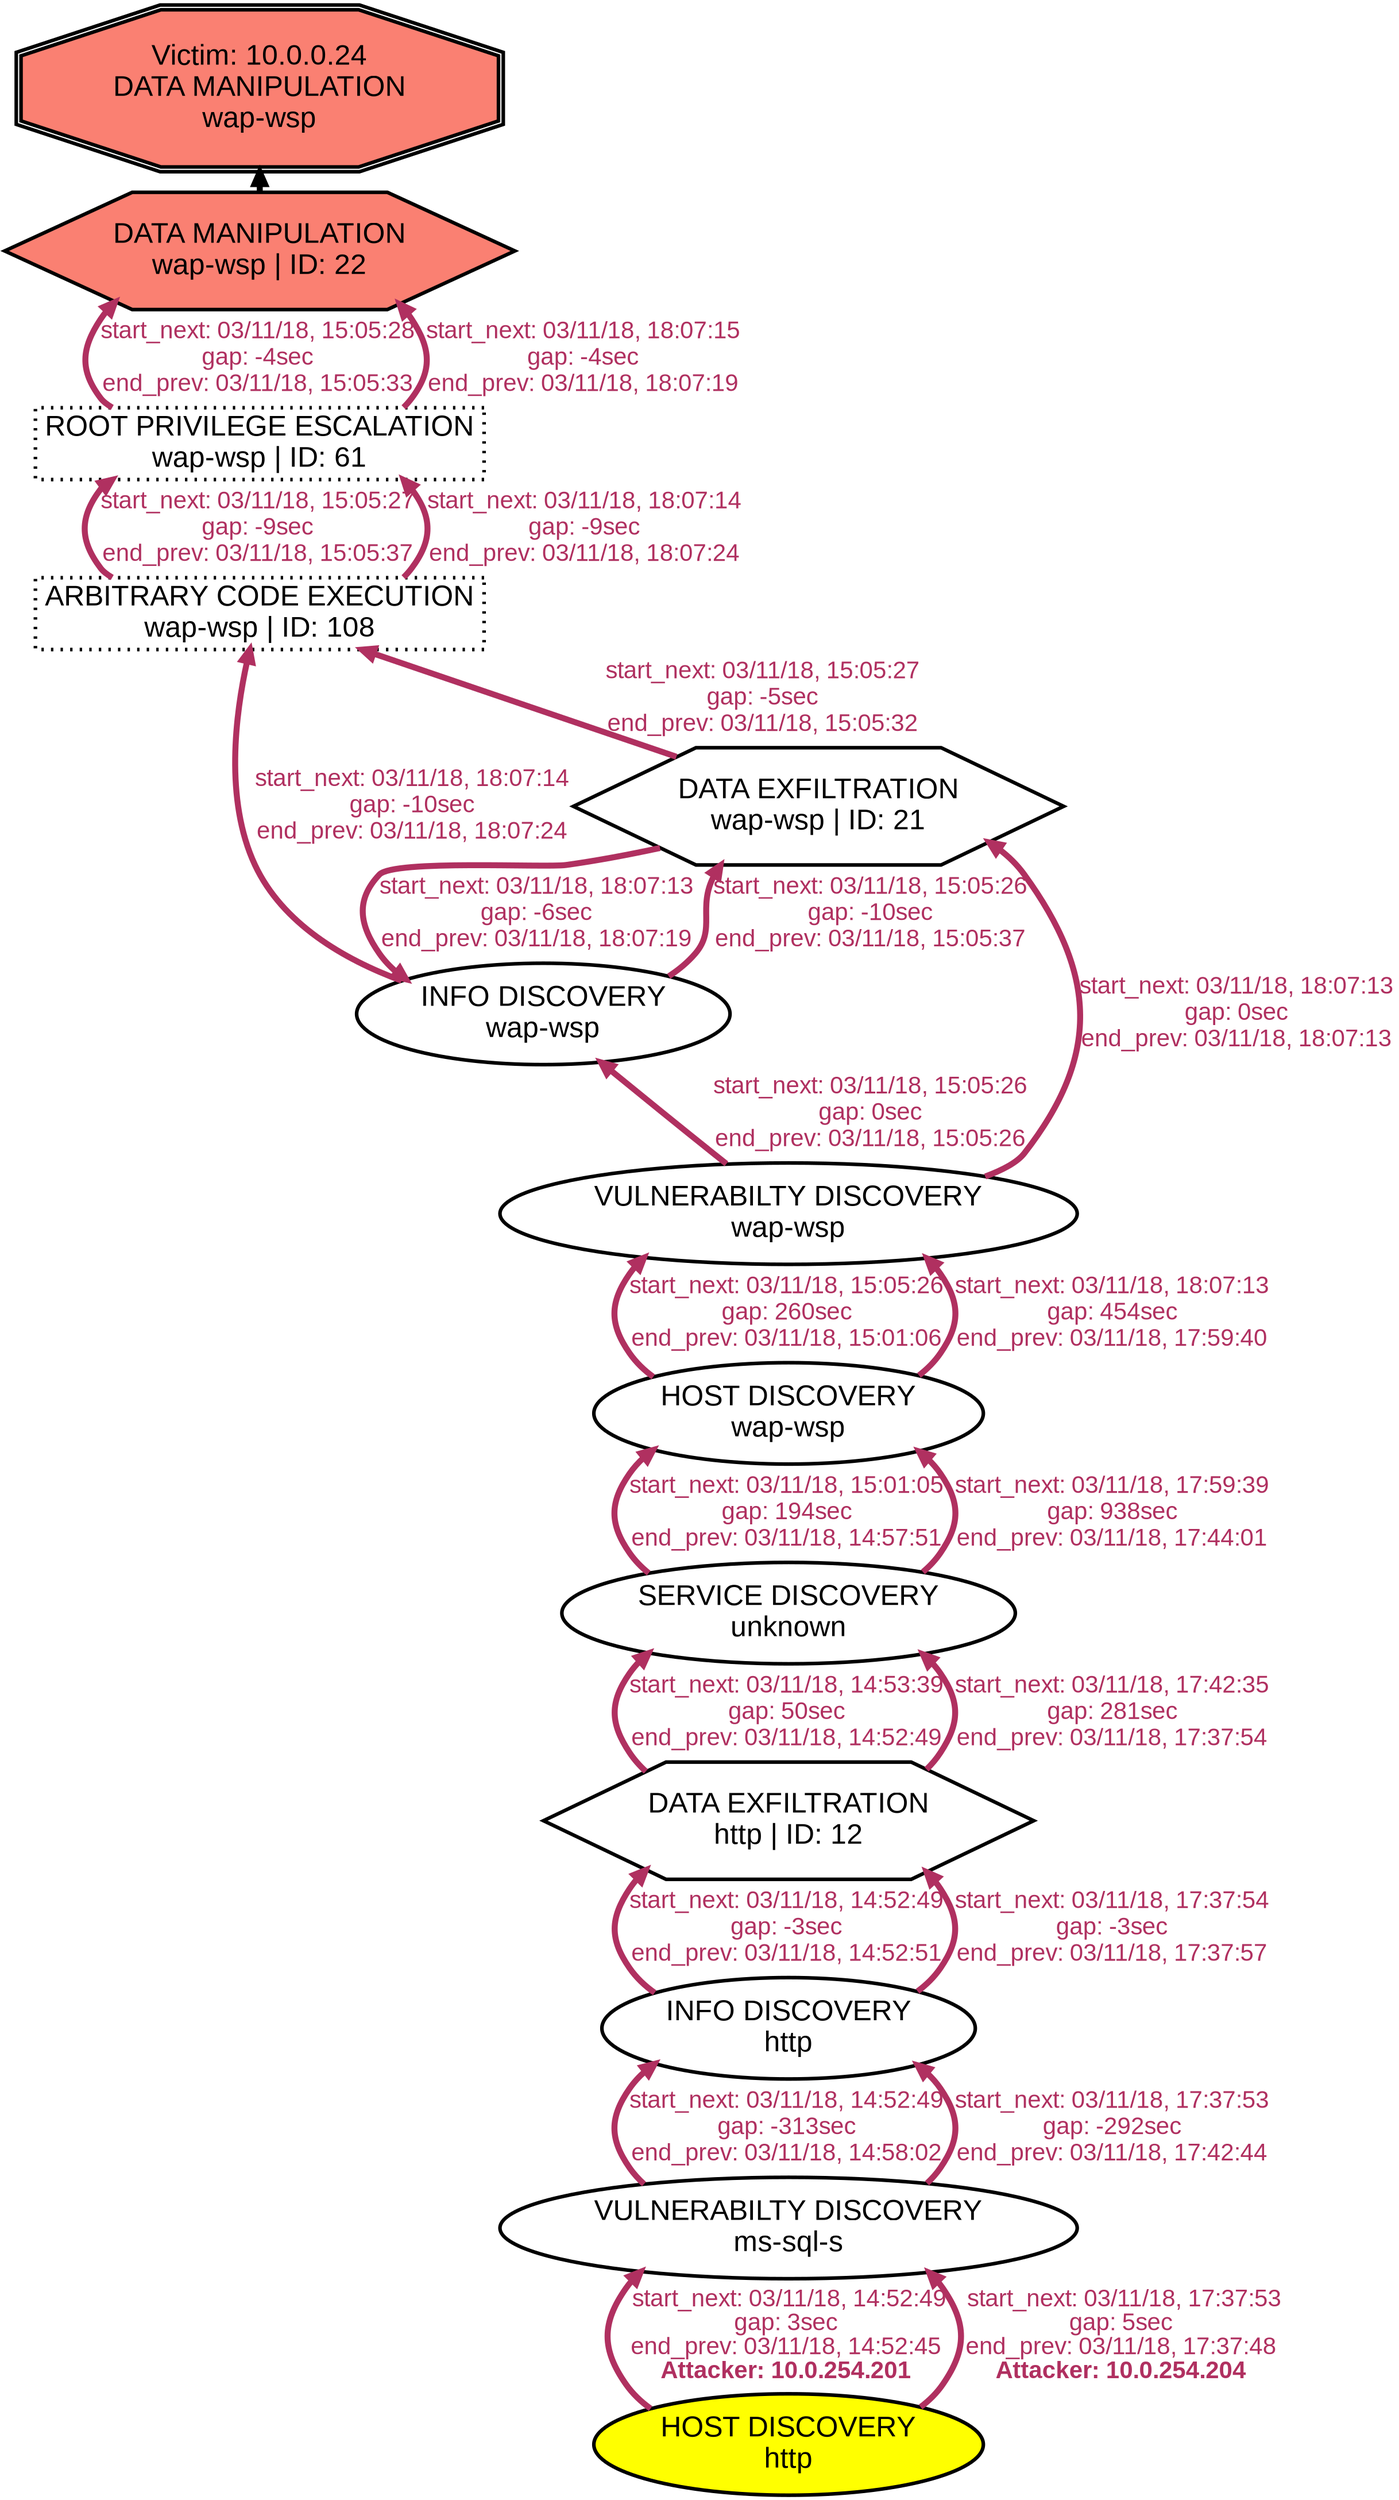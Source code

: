 digraph DATAMANIPULATIONwapwsp {
rankdir="BT"; 
 graph [ nodesep="0.1", ranksep="0.02"] 
 node [ fontname=Arial, fontsize=24,penwidth=3]; 
 edge [ fontname=Arial, fontsize=20,penwidth=5 ];
"Victim: 10.0.0.24
DATA MANIPULATION
wap-wsp" [shape=doubleoctagon, style=filled, fillcolor=salmon];
{ rank = max; "Victim: 10.0.0.24
DATA MANIPULATION
wap-wsp"}
"DATA MANIPULATION
wap-wsp | ID: 22" -> "Victim: 10.0.0.24
DATA MANIPULATION
wap-wsp"
"DATA MANIPULATION
wap-wsp | ID: 22" [style=filled, fillcolor= salmon]
{ rank=same; "DATA MANIPULATION
wap-wsp | ID: 22"}
"HOST DISCOVERY
http" [style=filled, fillcolor= yellow]
"HOST DISCOVERY
http" -> "VULNERABILTY DISCOVERY
ms-sql-s" [ color=maroon] [label=<<font color="maroon"> start_next: 03/11/18, 14:52:49<br/>gap: 3sec<br/>end_prev: 03/11/18, 14:52:45</font><br/><font color="maroon"><b>Attacker: 10.0.254.201</b></font>>]
"VULNERABILTY DISCOVERY
ms-sql-s" -> "INFO DISCOVERY
http" [ label="start_next: 03/11/18, 14:52:49
gap: -313sec
end_prev: 03/11/18, 14:58:02"][ fontcolor="maroon" color=maroon]
"INFO DISCOVERY
http" -> "DATA EXFILTRATION
http | ID: 12" [ label="start_next: 03/11/18, 14:52:49
gap: -3sec
end_prev: 03/11/18, 14:52:51"][ fontcolor="maroon" color=maroon]
"DATA EXFILTRATION
http | ID: 12" -> "SERVICE DISCOVERY
unknown" [ label="start_next: 03/11/18, 14:53:39
gap: 50sec
end_prev: 03/11/18, 14:52:49"][ fontcolor="maroon" color=maroon]
"SERVICE DISCOVERY
unknown" -> "HOST DISCOVERY
wap-wsp" [ label="start_next: 03/11/18, 15:01:05
gap: 194sec
end_prev: 03/11/18, 14:57:51"][ fontcolor="maroon" color=maroon]
"HOST DISCOVERY
wap-wsp" -> "VULNERABILTY DISCOVERY
wap-wsp" [ label="start_next: 03/11/18, 15:05:26
gap: 260sec
end_prev: 03/11/18, 15:01:06"][ fontcolor="maroon" color=maroon]
"VULNERABILTY DISCOVERY
wap-wsp" -> "INFO DISCOVERY
wap-wsp" [ label="start_next: 03/11/18, 15:05:26
gap: 0sec
end_prev: 03/11/18, 15:05:26"][ fontcolor="maroon" color=maroon]
"INFO DISCOVERY
wap-wsp" -> "DATA EXFILTRATION
wap-wsp | ID: 21" [ label="start_next: 03/11/18, 15:05:26
gap: -10sec
end_prev: 03/11/18, 15:05:37"][ fontcolor="maroon" color=maroon]
"DATA EXFILTRATION
wap-wsp | ID: 21" -> "ARBITRARY CODE EXECUTION
wap-wsp | ID: 108" [ label="start_next: 03/11/18, 15:05:27
gap: -5sec
end_prev: 03/11/18, 15:05:32"][ fontcolor="maroon" color=maroon]
"ARBITRARY CODE EXECUTION
wap-wsp | ID: 108" -> "ROOT PRIVILEGE ESCALATION
wap-wsp | ID: 61" [ label="start_next: 03/11/18, 15:05:27
gap: -9sec
end_prev: 03/11/18, 15:05:37"][ fontcolor="maroon" color=maroon]
"ROOT PRIVILEGE ESCALATION
wap-wsp | ID: 61" -> "DATA MANIPULATION
wap-wsp | ID: 22" [ label="start_next: 03/11/18, 15:05:28
gap: -4sec
end_prev: 03/11/18, 15:05:33"][ fontcolor="maroon" color=maroon]
"HOST DISCOVERY
http" [style=filled, fillcolor= yellow]
"HOST DISCOVERY
http" -> "VULNERABILTY DISCOVERY
ms-sql-s" [ color=maroon] [label=<<font color="maroon"> start_next: 03/11/18, 17:37:53<br/>gap: 5sec<br/>end_prev: 03/11/18, 17:37:48</font><br/><font color="maroon"><b>Attacker: 10.0.254.204</b></font>>]
"VULNERABILTY DISCOVERY
ms-sql-s" -> "INFO DISCOVERY
http" [ label="start_next: 03/11/18, 17:37:53
gap: -292sec
end_prev: 03/11/18, 17:42:44"][ fontcolor="maroon" color=maroon]
"INFO DISCOVERY
http" -> "DATA EXFILTRATION
http | ID: 12" [ label="start_next: 03/11/18, 17:37:54
gap: -3sec
end_prev: 03/11/18, 17:37:57"][ fontcolor="maroon" color=maroon]
"DATA EXFILTRATION
http | ID: 12" -> "SERVICE DISCOVERY
unknown" [ label="start_next: 03/11/18, 17:42:35
gap: 281sec
end_prev: 03/11/18, 17:37:54"][ fontcolor="maroon" color=maroon]
"SERVICE DISCOVERY
unknown" -> "HOST DISCOVERY
wap-wsp" [ label="start_next: 03/11/18, 17:59:39
gap: 938sec
end_prev: 03/11/18, 17:44:01"][ fontcolor="maroon" color=maroon]
"HOST DISCOVERY
wap-wsp" -> "VULNERABILTY DISCOVERY
wap-wsp" [ label="start_next: 03/11/18, 18:07:13
gap: 454sec
end_prev: 03/11/18, 17:59:40"][ fontcolor="maroon" color=maroon]
"VULNERABILTY DISCOVERY
wap-wsp" -> "DATA EXFILTRATION
wap-wsp | ID: 21" [ label="start_next: 03/11/18, 18:07:13
gap: 0sec
end_prev: 03/11/18, 18:07:13"][ fontcolor="maroon" color=maroon]
"DATA EXFILTRATION
wap-wsp | ID: 21" -> "INFO DISCOVERY
wap-wsp" [ label="start_next: 03/11/18, 18:07:13
gap: -6sec
end_prev: 03/11/18, 18:07:19"][ fontcolor="maroon" color=maroon]
"INFO DISCOVERY
wap-wsp" -> "ARBITRARY CODE EXECUTION
wap-wsp | ID: 108" [ label="start_next: 03/11/18, 18:07:14
gap: -10sec
end_prev: 03/11/18, 18:07:24"][ fontcolor="maroon" color=maroon]
"ARBITRARY CODE EXECUTION
wap-wsp | ID: 108" -> "ROOT PRIVILEGE ESCALATION
wap-wsp | ID: 61" [ label="start_next: 03/11/18, 18:07:14
gap: -9sec
end_prev: 03/11/18, 18:07:24"][ fontcolor="maroon" color=maroon]
"ROOT PRIVILEGE ESCALATION
wap-wsp | ID: 61" -> "DATA MANIPULATION
wap-wsp | ID: 22" [ label="start_next: 03/11/18, 18:07:15
gap: -4sec
end_prev: 03/11/18, 18:07:19"][ fontcolor="maroon" color=maroon]
"HOST DISCOVERY
http" [shape=oval]
"HOST DISCOVERY
http" [tooltip="ET SCAN Possible Nmap User-Agent Observed
ET SCAN Nmap Scripting Engine User-Agent Detected (Nmap Scripting Engine)"]
"VULNERABILTY DISCOVERY
ms-sql-s" [shape=oval]
"VULNERABILTY DISCOVERY
ms-sql-s" [tooltip="ET SCAN Suspicious inbound to Oracle SQL port 1521
ET SCAN Suspicious inbound to MSSQL port 1433
ET SCAN Suspicious inbound to mySQL port 3306
ET SCAN Nikto Web App Scan in Progress
ET SCAN Suspicious inbound to PostgreSQL port 5432
ET SCAN Suspicious inbound to mSQL port 4333"]
"INFO DISCOVERY
http" [shape=oval]
"INFO DISCOVERY
http" [tooltip="GPL EXPLOIT .cnf access
GPL WEB_SERVER iisadmin access
GPL WEB_SERVER .htpasswd access
GPL WEB_SERVER printenv access
GPL WEB_SERVER .htaccess access
ET POLICY Proxy TRACE Request - inbound
GPL WEB_SERVER /~root access
GPL EXPLOIT .htr access"]
"DATA EXFILTRATION
http | ID: 12" [shape=hexagon]
"DATA EXFILTRATION
http | ID: 12" [tooltip="GPL EXPLOIT ISAPI .ida access
GPL EXPLOIT ISAPI .idq access"]
"SERVICE DISCOVERY
unknown" [shape=oval]
"SERVICE DISCOVERY
unknown" [tooltip="ET SCAN Potential VNC Scan 5800-5820
ET SCAN Potential VNC Scan 5900-5920
ET SCAN Potential SSH Scan
ET SCAN NMAP OS Detection Probe"]
"HOST DISCOVERY
wap-wsp" [shape=oval]
"HOST DISCOVERY
wap-wsp" [tooltip="ET SCAN Possible Nmap User-Agent Observed
ET SCAN Nmap Scripting Engine User-Agent Detected (Nmap Scripting Engine)"]
"VULNERABILTY DISCOVERY
wap-wsp" [shape=oval]
"VULNERABILTY DISCOVERY
wap-wsp" [tooltip="ET SCAN Nikto Web App Scan in Progress"]
"INFO DISCOVERY
wap-wsp" [shape=oval]
"INFO DISCOVERY
wap-wsp" [tooltip="GPL WEB_SERVER iisadmin access
GPL WEB_SERVER printenv access
GPL WEB_SERVER author.exe access
ET WEB_SERVER PHP Easteregg Information-Disclosure (phpinfo)
GPL WEB_SERVER globals.pl access
GPL WEB_SERVER viewcode access
GPL EXPLOIT ISAPI .idq attempt
ET POLICY Proxy TRACE Request - inbound
GPL WEB_SERVER /~root access
GPL WEB_SERVER service.pwd
ET WEB_SERVER PHP REQUEST SuperGlobal in URI
GPL WEB_SERVER services.cnf access
GPL EXPLOIT unicode directory traversal attempt
GPL EXPLOIT .htr access
GPL EXPLOIT .cnf access
ET WEB_SERVER PHP SERVER SuperGlobal in URI
GPL WEB_SERVER .htaccess access
GPL WEB_SERVER authors.pwd access
GPL EXPLOIT iisadmpwd attempt
GPL WEB_SERVER global.asa access
GPL EXPLOIT fpcount access
GPL WEB_SERVER .htpasswd access
ET WEB_SERVER PHP SESSION SuperGlobal in URI
GPL WEB_SERVER writeto.cnf access
GPL EXPLOIT iissamples access
ET WEB_SERVER PHP ENV SuperGlobal in URI
GPL WEB_SERVER service.cnf access"]
"DATA EXFILTRATION
wap-wsp | ID: 21" [shape=hexagon]
"DATA EXFILTRATION
wap-wsp | ID: 21" [tooltip="GPL EXPLOIT ISAPI .ida access
ET WEB_SERVER /system32/ in Uri - Possible Protected Directory Access Attempt
GPL WEB_SERVER Tomcat server snoop access
GPL EXPLOIT /msadc/samples/ access
ET WEB_SPECIFIC_APPS PHP-CGI query string parameter vulnerability
GPL EXPLOIT ISAPI .idq access
ET WEB_SERVER /etc/shadow Detected in URI"]
"ARBITRARY CODE EXECUTION
wap-wsp | ID: 108" [style="dotted", shape=box]
"ARBITRARY CODE EXECUTION
wap-wsp | ID: 108" [tooltip="ET WEB_SPECIFIC_APPS WEB-PHP RCE PHPBB 2004-1315
ET WEB_SPECIFIC_APPS Golem Gaming Portal root_path Parameter Remote File inclusion Attempt
ET WEB_SERVER Exploit Suspected PHP Injection Attack (cmd=)
ET WEB_SERVER Possible CVE-2014-6271 Attempt in Headers
ET CURRENT_EVENTS QNAP Shellshock CVE-2014-6271
ET WEB_SPECIFIC_APPS BASE base_stat_common.php remote file include"]
"ROOT PRIVILEGE ESCALATION
wap-wsp | ID: 61" [style="dotted", shape=box]
"ROOT PRIVILEGE ESCALATION
wap-wsp | ID: 61" [tooltip="GPL EXPLOIT CodeRed v2 root.exe access
ET WEB_SERVER ColdFusion administrator access
ETPRO WEB_SPECIFIC_APPS ipTIME firmware < 9.58 RCE
GPL EXPLOIT administrators.pwd access"]
"DATA MANIPULATION
wap-wsp | ID: 22" [shape=hexagon]
"DATA MANIPULATION
wap-wsp | ID: 22" [tooltip="ET WEB_SERVER Possible SQL Injection Attempt UNION SELECT
ET WEB_SERVER Possible SQL Injection Attempt SELECT FROM"]
}
